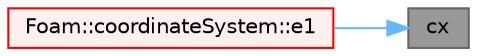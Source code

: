 digraph "cx"
{
 // LATEX_PDF_SIZE
  bgcolor="transparent";
  edge [fontname=Helvetica,fontsize=10,labelfontname=Helvetica,labelfontsize=10];
  node [fontname=Helvetica,fontsize=10,shape=box,height=0.2,width=0.4];
  rankdir="RL";
  Node1 [id="Node000001",label="cx",height=0.2,width=0.4,color="gray40", fillcolor="grey60", style="filled", fontcolor="black",tooltip=" "];
  Node1 -> Node2 [id="edge1_Node000001_Node000002",dir="back",color="steelblue1",style="solid",tooltip=" "];
  Node2 [id="Node000002",label="Foam::coordinateSystem::e1",height=0.2,width=0.4,color="red", fillcolor="#FFF0F0", style="filled",URL="$classFoam_1_1coordinateSystem.html#ab99bd1d59a45b22b3ca4e584f63883e9",tooltip=" "];
}

